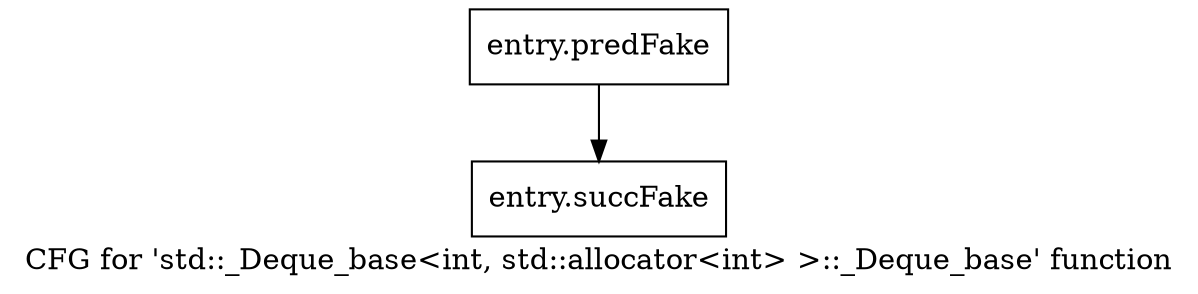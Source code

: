 digraph "CFG for 'std::_Deque_base\<int, std::allocator\<int\> \>::_Deque_base' function" {
	label="CFG for 'std::_Deque_base\<int, std::allocator\<int\> \>::_Deque_base' function";

	Node0x4a4f9a0 [shape=record,filename="",linenumber="",label="{entry.predFake}"];
	Node0x4a4f9a0 -> Node0x4800680[ callList="" memoryops="" filename="/proj/xbuilds/2019.2_0801_1/installs/lin64/Vivado/HEAD/tps/lnx64/gcc-6.2.0/lib/gcc/x86_64-pc-linux-gnu/6.2.0/../../../../include/c++/6.2.0/bits/stl_deque.h"];
	Node0x4800680 [shape=record,filename="/proj/xbuilds/2019.2_0801_1/installs/lin64/Vivado/HEAD/tps/lnx64/gcc-6.2.0/lib/gcc/x86_64-pc-linux-gnu/6.2.0/../../../../include/c++/6.2.0/bits/stl_deque.h",linenumber="490",label="{entry.succFake}"];
}
